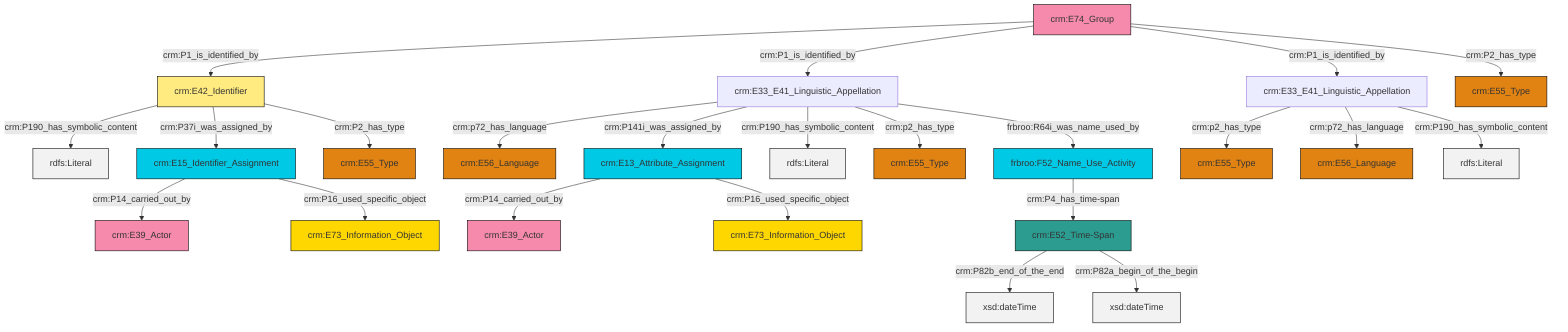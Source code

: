 graph TD
classDef Literal fill:#f2f2f2,stroke:#000000;
classDef CRM_Entity fill:#FFFFFF,stroke:#000000;
classDef Temporal_Entity fill:#00C9E6, stroke:#000000;
classDef Type fill:#E18312, stroke:#000000;
classDef Time-Span fill:#2C9C91, stroke:#000000;
classDef Appellation fill:#FFEB7F, stroke:#000000;
classDef Place fill:#008836, stroke:#000000;
classDef Persistent_Item fill:#B266B2, stroke:#000000;
classDef Conceptual_Object fill:#FFD700, stroke:#000000;
classDef Physical_Thing fill:#D2B48C, stroke:#000000;
classDef Actor fill:#f58aad, stroke:#000000;
classDef PC_Classes fill:#4ce600, stroke:#000000;
classDef Multi fill:#cccccc,stroke:#000000;

0["crm:E33_E41_Linguistic_Appellation"]:::Default -->|crm:p2_has_type| 1["crm:E55_Type"]:::Type
2["crm:E52_Time-Span"]:::Time-Span -->|crm:P82b_end_of_the_end| 3[xsd:dateTime]:::Literal
5["crm:E33_E41_Linguistic_Appellation"]:::Default -->|crm:p72_has_language| 6["crm:E56_Language"]:::Type
7["crm:E42_Identifier"]:::Appellation -->|crm:P190_has_symbolic_content| 8[rdfs:Literal]:::Literal
7["crm:E42_Identifier"]:::Appellation -->|crm:P37i_was_assigned_by| 9["crm:E15_Identifier_Assignment"]:::Temporal_Entity
0["crm:E33_E41_Linguistic_Appellation"]:::Default -->|crm:p72_has_language| 10["crm:E56_Language"]:::Type
9["crm:E15_Identifier_Assignment"]:::Temporal_Entity -->|crm:P14_carried_out_by| 11["crm:E39_Actor"]:::Actor
5["crm:E33_E41_Linguistic_Appellation"]:::Default -->|crm:P141i_was_assigned_by| 14["crm:E13_Attribute_Assignment"]:::Temporal_Entity
15["crm:E74_Group"]:::Actor -->|crm:P1_is_identified_by| 7["crm:E42_Identifier"]:::Appellation
15["crm:E74_Group"]:::Actor -->|crm:P1_is_identified_by| 5["crm:E33_E41_Linguistic_Appellation"]:::Default
5["crm:E33_E41_Linguistic_Appellation"]:::Default -->|crm:P190_has_symbolic_content| 16[rdfs:Literal]:::Literal
14["crm:E13_Attribute_Assignment"]:::Temporal_Entity -->|crm:P14_carried_out_by| 17["crm:E39_Actor"]:::Actor
5["crm:E33_E41_Linguistic_Appellation"]:::Default -->|crm:p2_has_type| 12["crm:E55_Type"]:::Type
18["frbroo:F52_Name_Use_Activity"]:::Temporal_Entity -->|crm:P4_has_time-span| 2["crm:E52_Time-Span"]:::Time-Span
2["crm:E52_Time-Span"]:::Time-Span -->|crm:P82a_begin_of_the_begin| 28[xsd:dateTime]:::Literal
9["crm:E15_Identifier_Assignment"]:::Temporal_Entity -->|crm:P16_used_specific_object| 23["crm:E73_Information_Object"]:::Conceptual_Object
7["crm:E42_Identifier"]:::Appellation -->|crm:P2_has_type| 20["crm:E55_Type"]:::Type
14["crm:E13_Attribute_Assignment"]:::Temporal_Entity -->|crm:P16_used_specific_object| 33["crm:E73_Information_Object"]:::Conceptual_Object
5["crm:E33_E41_Linguistic_Appellation"]:::Default -->|frbroo:R64i_was_name_used_by| 18["frbroo:F52_Name_Use_Activity"]:::Temporal_Entity
15["crm:E74_Group"]:::Actor -->|crm:P1_is_identified_by| 0["crm:E33_E41_Linguistic_Appellation"]:::Default
15["crm:E74_Group"]:::Actor -->|crm:P2_has_type| 35["crm:E55_Type"]:::Type
0["crm:E33_E41_Linguistic_Appellation"]:::Default -->|crm:P190_has_symbolic_content| 37[rdfs:Literal]:::Literal